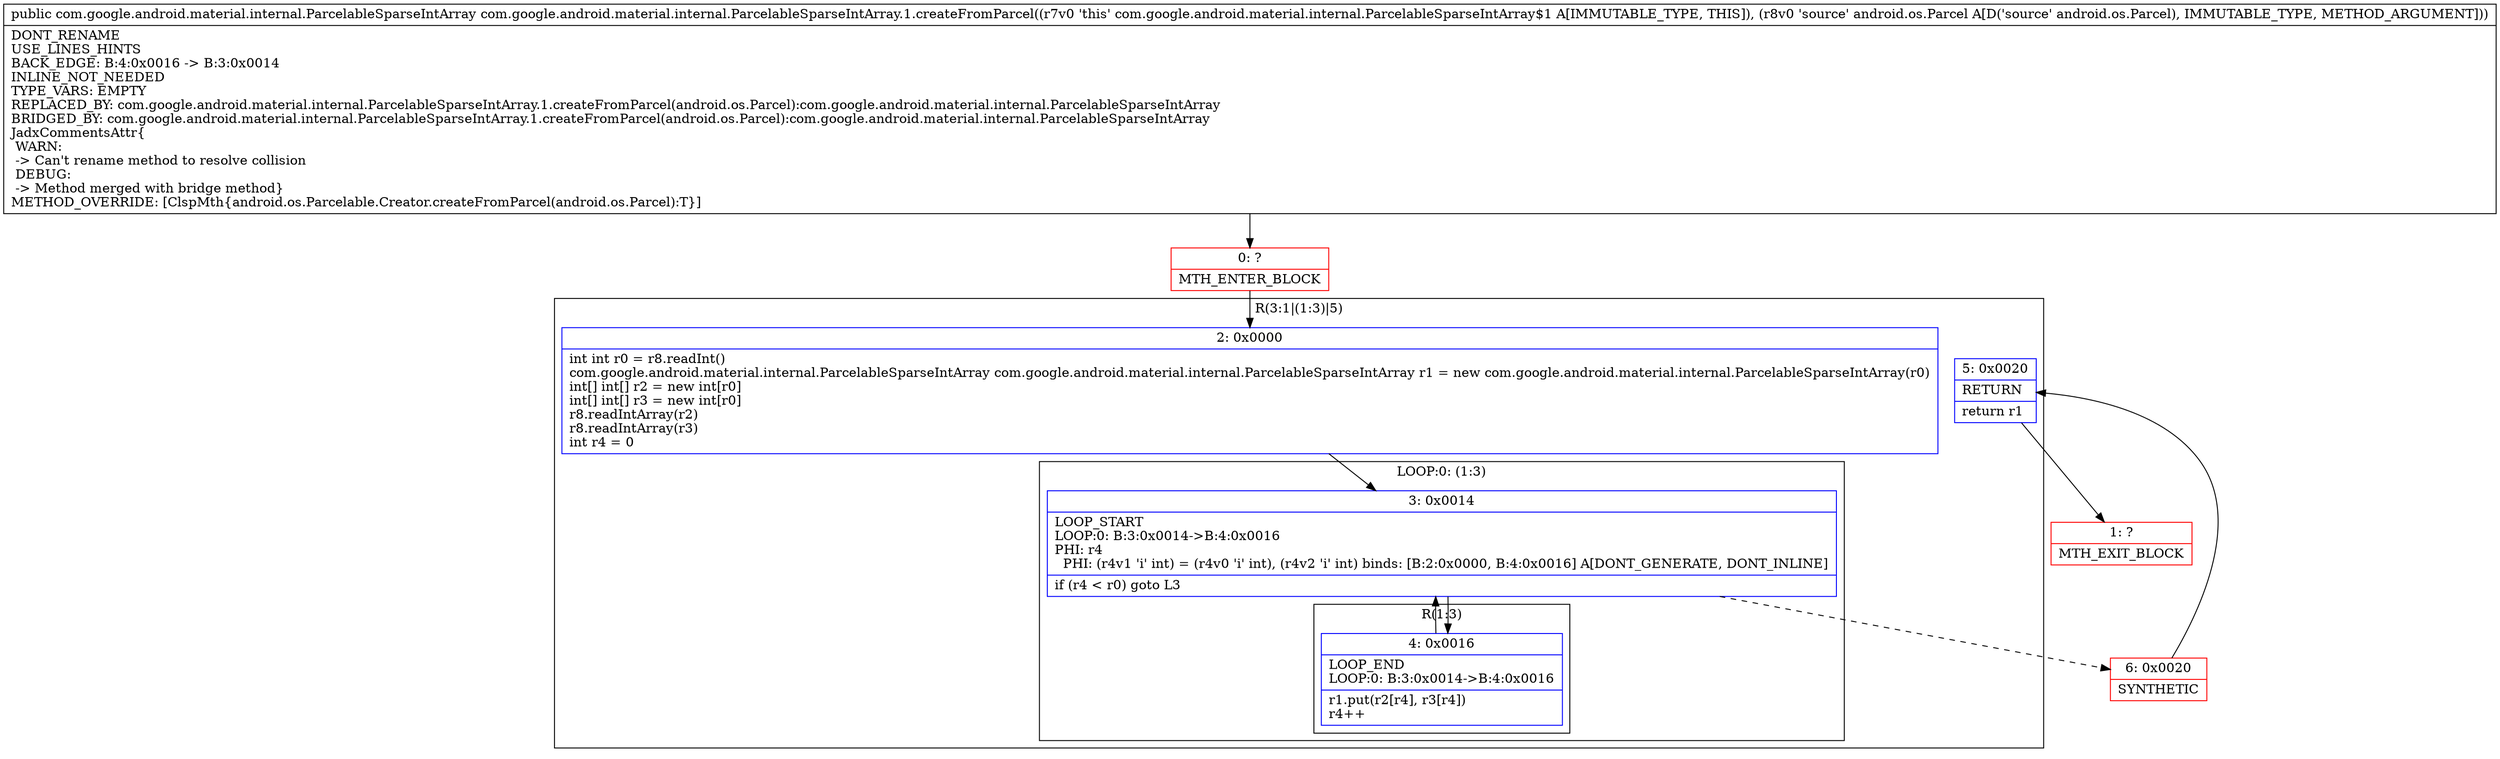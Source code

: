 digraph "CFG forcom.google.android.material.internal.ParcelableSparseIntArray.1.createFromParcel(Landroid\/os\/Parcel;)Lcom\/google\/android\/material\/internal\/ParcelableSparseIntArray;" {
subgraph cluster_Region_1081852808 {
label = "R(3:1|(1:3)|5)";
node [shape=record,color=blue];
Node_2 [shape=record,label="{2\:\ 0x0000|int int r0 = r8.readInt()\lcom.google.android.material.internal.ParcelableSparseIntArray com.google.android.material.internal.ParcelableSparseIntArray r1 = new com.google.android.material.internal.ParcelableSparseIntArray(r0)\lint[] int[] r2 = new int[r0]\lint[] int[] r3 = new int[r0]\lr8.readIntArray(r2)\lr8.readIntArray(r3)\lint r4 = 0\l}"];
subgraph cluster_LoopRegion_358006076 {
label = "LOOP:0: (1:3)";
node [shape=record,color=blue];
Node_3 [shape=record,label="{3\:\ 0x0014|LOOP_START\lLOOP:0: B:3:0x0014\-\>B:4:0x0016\lPHI: r4 \l  PHI: (r4v1 'i' int) = (r4v0 'i' int), (r4v2 'i' int) binds: [B:2:0x0000, B:4:0x0016] A[DONT_GENERATE, DONT_INLINE]\l|if (r4 \< r0) goto L3\l}"];
subgraph cluster_Region_1335491872 {
label = "R(1:3)";
node [shape=record,color=blue];
Node_4 [shape=record,label="{4\:\ 0x0016|LOOP_END\lLOOP:0: B:3:0x0014\-\>B:4:0x0016\l|r1.put(r2[r4], r3[r4])\lr4++\l}"];
}
}
Node_5 [shape=record,label="{5\:\ 0x0020|RETURN\l|return r1\l}"];
}
Node_0 [shape=record,color=red,label="{0\:\ ?|MTH_ENTER_BLOCK\l}"];
Node_6 [shape=record,color=red,label="{6\:\ 0x0020|SYNTHETIC\l}"];
Node_1 [shape=record,color=red,label="{1\:\ ?|MTH_EXIT_BLOCK\l}"];
MethodNode[shape=record,label="{public com.google.android.material.internal.ParcelableSparseIntArray com.google.android.material.internal.ParcelableSparseIntArray.1.createFromParcel((r7v0 'this' com.google.android.material.internal.ParcelableSparseIntArray$1 A[IMMUTABLE_TYPE, THIS]), (r8v0 'source' android.os.Parcel A[D('source' android.os.Parcel), IMMUTABLE_TYPE, METHOD_ARGUMENT]))  | DONT_RENAME\lUSE_LINES_HINTS\lBACK_EDGE: B:4:0x0016 \-\> B:3:0x0014\lINLINE_NOT_NEEDED\lTYPE_VARS: EMPTY\lREPLACED_BY: com.google.android.material.internal.ParcelableSparseIntArray.1.createFromParcel(android.os.Parcel):com.google.android.material.internal.ParcelableSparseIntArray\lBRIDGED_BY: com.google.android.material.internal.ParcelableSparseIntArray.1.createFromParcel(android.os.Parcel):com.google.android.material.internal.ParcelableSparseIntArray\lJadxCommentsAttr\{\l WARN: \l \-\> Can't rename method to resolve collision\l DEBUG: \l \-\> Method merged with bridge method\}\lMETHOD_OVERRIDE: [ClspMth\{android.os.Parcelable.Creator.createFromParcel(android.os.Parcel):T\}]\l}"];
MethodNode -> Node_0;Node_2 -> Node_3;
Node_3 -> Node_4;
Node_3 -> Node_6[style=dashed];
Node_4 -> Node_3;
Node_5 -> Node_1;
Node_0 -> Node_2;
Node_6 -> Node_5;
}


